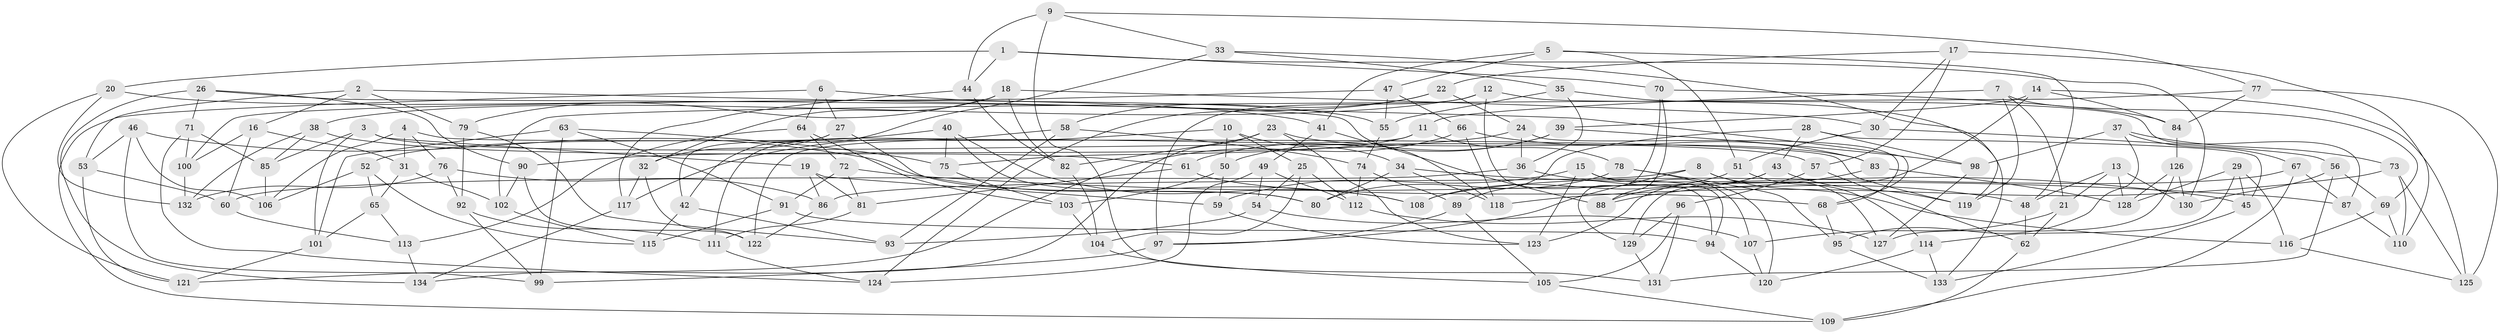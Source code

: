 // coarse degree distribution, {5: 0.1125, 4: 0.7, 3: 0.025, 8: 0.0625, 15: 0.0125, 6: 0.0375, 11: 0.025, 7: 0.0125, 9: 0.0125}
// Generated by graph-tools (version 1.1) at 2025/03/03/04/25 22:03:02]
// undirected, 134 vertices, 268 edges
graph export_dot {
graph [start="1"]
  node [color=gray90,style=filled];
  1;
  2;
  3;
  4;
  5;
  6;
  7;
  8;
  9;
  10;
  11;
  12;
  13;
  14;
  15;
  16;
  17;
  18;
  19;
  20;
  21;
  22;
  23;
  24;
  25;
  26;
  27;
  28;
  29;
  30;
  31;
  32;
  33;
  34;
  35;
  36;
  37;
  38;
  39;
  40;
  41;
  42;
  43;
  44;
  45;
  46;
  47;
  48;
  49;
  50;
  51;
  52;
  53;
  54;
  55;
  56;
  57;
  58;
  59;
  60;
  61;
  62;
  63;
  64;
  65;
  66;
  67;
  68;
  69;
  70;
  71;
  72;
  73;
  74;
  75;
  76;
  77;
  78;
  79;
  80;
  81;
  82;
  83;
  84;
  85;
  86;
  87;
  88;
  89;
  90;
  91;
  92;
  93;
  94;
  95;
  96;
  97;
  98;
  99;
  100;
  101;
  102;
  103;
  104;
  105;
  106;
  107;
  108;
  109;
  110;
  111;
  112;
  113;
  114;
  115;
  116;
  117;
  118;
  119;
  120;
  121;
  122;
  123;
  124;
  125;
  126;
  127;
  128;
  129;
  130;
  131;
  132;
  133;
  134;
  1 -- 70;
  1 -- 44;
  1 -- 130;
  1 -- 20;
  2 -- 53;
  2 -- 79;
  2 -- 16;
  2 -- 68;
  3 -- 57;
  3 -- 85;
  3 -- 19;
  3 -- 101;
  4 -- 106;
  4 -- 31;
  4 -- 119;
  4 -- 76;
  5 -- 48;
  5 -- 51;
  5 -- 47;
  5 -- 41;
  6 -- 109;
  6 -- 64;
  6 -- 55;
  6 -- 27;
  7 -- 69;
  7 -- 119;
  7 -- 21;
  7 -- 11;
  8 -- 127;
  8 -- 97;
  8 -- 86;
  8 -- 116;
  9 -- 77;
  9 -- 33;
  9 -- 131;
  9 -- 44;
  10 -- 34;
  10 -- 117;
  10 -- 50;
  10 -- 25;
  11 -- 78;
  11 -- 122;
  11 -- 75;
  12 -- 94;
  12 -- 38;
  12 -- 87;
  12 -- 97;
  13 -- 48;
  13 -- 130;
  13 -- 21;
  13 -- 128;
  14 -- 129;
  14 -- 39;
  14 -- 84;
  14 -- 125;
  15 -- 107;
  15 -- 123;
  15 -- 59;
  15 -- 94;
  16 -- 60;
  16 -- 100;
  16 -- 31;
  17 -- 30;
  17 -- 57;
  17 -- 110;
  17 -- 22;
  18 -- 82;
  18 -- 30;
  18 -- 32;
  18 -- 79;
  19 -- 81;
  19 -- 86;
  19 -- 59;
  20 -- 132;
  20 -- 121;
  20 -- 41;
  21 -- 62;
  21 -- 107;
  22 -- 124;
  22 -- 58;
  22 -- 24;
  23 -- 134;
  23 -- 83;
  23 -- 123;
  23 -- 82;
  24 -- 36;
  24 -- 68;
  24 -- 90;
  25 -- 54;
  25 -- 112;
  25 -- 104;
  26 -- 134;
  26 -- 90;
  26 -- 71;
  26 -- 118;
  27 -- 80;
  27 -- 42;
  27 -- 32;
  28 -- 45;
  28 -- 98;
  28 -- 43;
  28 -- 89;
  29 -- 45;
  29 -- 128;
  29 -- 114;
  29 -- 116;
  30 -- 51;
  30 -- 56;
  31 -- 65;
  31 -- 102;
  32 -- 117;
  32 -- 122;
  33 -- 119;
  33 -- 42;
  33 -- 35;
  34 -- 118;
  34 -- 45;
  34 -- 80;
  35 -- 36;
  35 -- 133;
  35 -- 55;
  36 -- 60;
  36 -- 48;
  37 -- 95;
  37 -- 73;
  37 -- 98;
  37 -- 67;
  38 -- 85;
  38 -- 61;
  38 -- 132;
  39 -- 61;
  39 -- 50;
  39 -- 98;
  40 -- 75;
  40 -- 52;
  40 -- 108;
  40 -- 80;
  41 -- 49;
  41 -- 88;
  42 -- 93;
  42 -- 115;
  43 -- 88;
  43 -- 123;
  43 -- 119;
  44 -- 117;
  44 -- 82;
  45 -- 133;
  46 -- 99;
  46 -- 106;
  46 -- 53;
  46 -- 108;
  47 -- 66;
  47 -- 55;
  47 -- 100;
  48 -- 62;
  49 -- 54;
  49 -- 112;
  49 -- 124;
  50 -- 59;
  50 -- 103;
  51 -- 108;
  51 -- 114;
  52 -- 115;
  52 -- 65;
  52 -- 106;
  53 -- 121;
  53 -- 60;
  54 -- 107;
  54 -- 93;
  55 -- 74;
  56 -- 131;
  56 -- 130;
  56 -- 69;
  57 -- 62;
  57 -- 96;
  58 -- 111;
  58 -- 74;
  58 -- 93;
  59 -- 123;
  60 -- 113;
  61 -- 68;
  61 -- 81;
  62 -- 109;
  63 -- 91;
  63 -- 99;
  63 -- 101;
  63 -- 75;
  64 -- 113;
  64 -- 72;
  64 -- 103;
  65 -- 113;
  65 -- 101;
  66 -- 118;
  66 -- 121;
  66 -- 83;
  67 -- 109;
  67 -- 87;
  67 -- 108;
  68 -- 95;
  69 -- 110;
  69 -- 116;
  70 -- 84;
  70 -- 129;
  70 -- 88;
  71 -- 124;
  71 -- 100;
  71 -- 85;
  72 -- 81;
  72 -- 91;
  72 -- 87;
  73 -- 125;
  73 -- 110;
  73 -- 118;
  74 -- 89;
  74 -- 112;
  75 -- 103;
  76 -- 92;
  76 -- 132;
  76 -- 86;
  77 -- 84;
  77 -- 102;
  77 -- 125;
  78 -- 80;
  78 -- 120;
  78 -- 95;
  79 -- 93;
  79 -- 92;
  81 -- 111;
  82 -- 104;
  83 -- 88;
  83 -- 128;
  84 -- 126;
  85 -- 106;
  86 -- 122;
  87 -- 110;
  89 -- 97;
  89 -- 105;
  90 -- 122;
  90 -- 102;
  91 -- 94;
  91 -- 115;
  92 -- 99;
  92 -- 111;
  94 -- 120;
  95 -- 133;
  96 -- 129;
  96 -- 105;
  96 -- 131;
  97 -- 99;
  98 -- 127;
  100 -- 132;
  101 -- 121;
  102 -- 115;
  103 -- 104;
  104 -- 105;
  105 -- 109;
  107 -- 120;
  111 -- 124;
  112 -- 127;
  113 -- 134;
  114 -- 120;
  114 -- 133;
  116 -- 125;
  117 -- 134;
  126 -- 128;
  126 -- 130;
  126 -- 127;
  129 -- 131;
}
